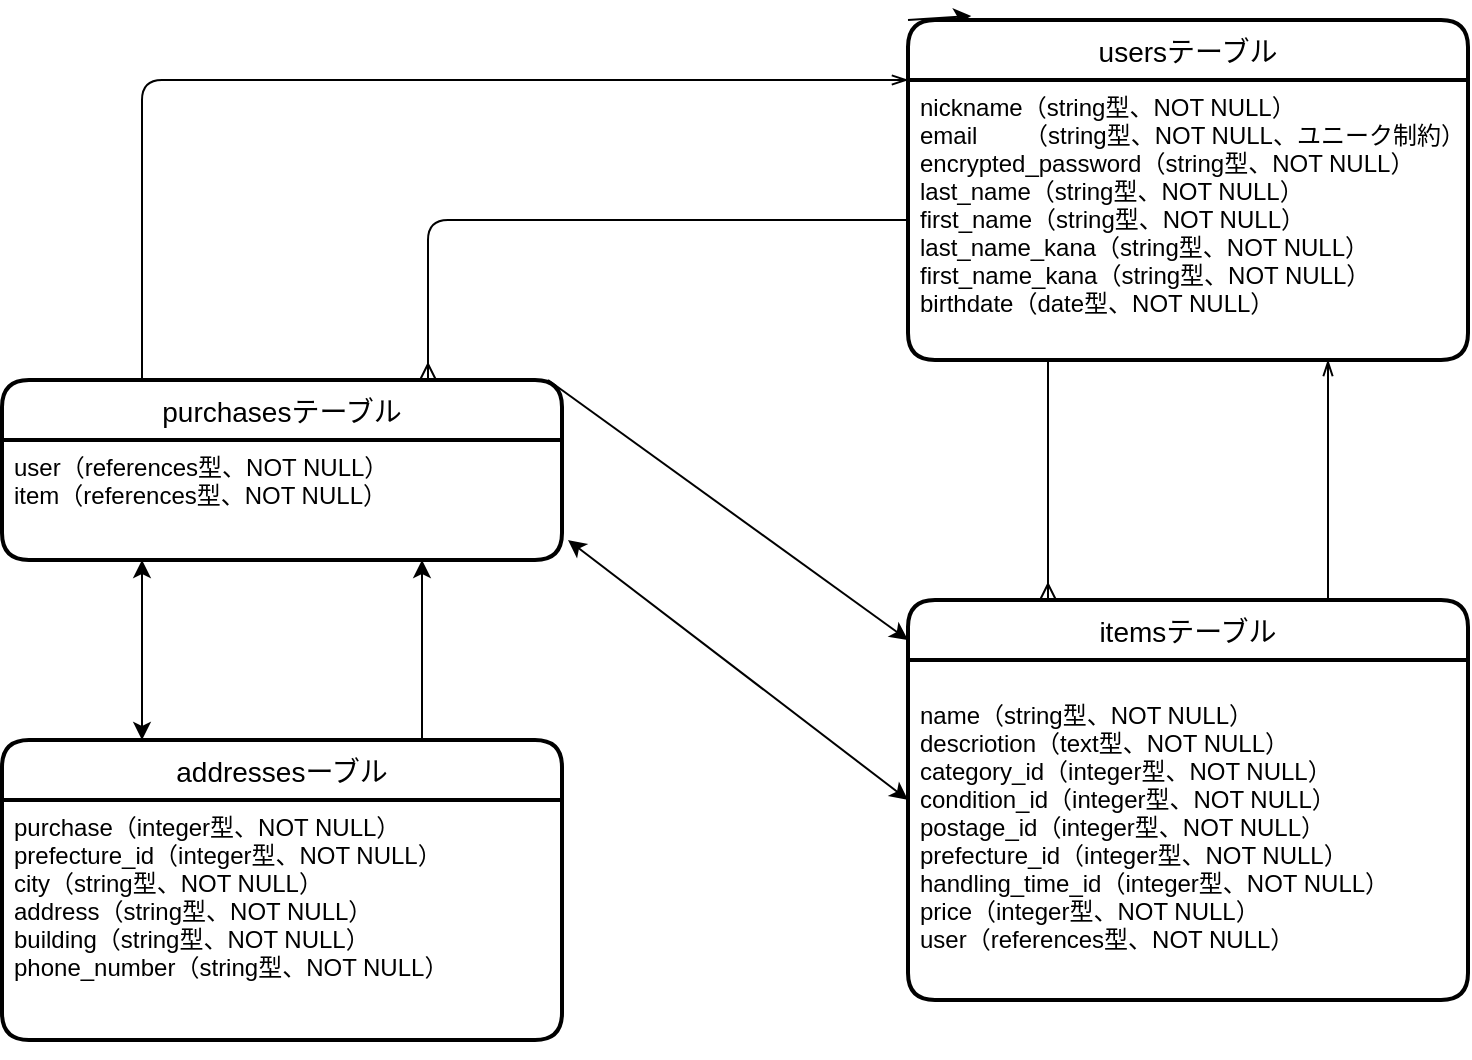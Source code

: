<mxfile>
    <diagram id="r-l1WWd9EUqRO-Gwq25l" name="ページ1">
        <mxGraphModel dx="2311" dy="999" grid="1" gridSize="10" guides="1" tooltips="1" connect="1" arrows="1" fold="1" page="1" pageScale="1" pageWidth="827" pageHeight="1169" background="none" math="0" shadow="0">
            <root>
                <mxCell id="0"/>
                <mxCell id="1" parent="0"/>
                <mxCell id="5" style="edgeStyle=none;html=1;exitX=0;exitY=0;exitDx=0;exitDy=0;exitPerimeter=0;entryX=0.113;entryY=-0.012;entryDx=0;entryDy=0;entryPerimeter=0;" edge="1" parent="1" source="2" target="2">
                    <mxGeometry relative="1" as="geometry">
                        <mxPoint x="20" y="90" as="targetPoint"/>
                    </mxGeometry>
                </mxCell>
                <mxCell id="2" value="usersテーブル" style="swimlane;childLayout=stackLayout;horizontal=1;startSize=30;horizontalStack=0;rounded=1;fontSize=14;fontStyle=0;strokeWidth=2;resizeParent=0;resizeLast=1;shadow=0;dashed=0;align=center;" vertex="1" parent="1">
                    <mxGeometry x="-100" y="40" width="280" height="170" as="geometry"/>
                </mxCell>
                <mxCell id="17" style="edgeStyle=none;html=1;entryX=0.5;entryY=1;entryDx=0;entryDy=0;" edge="1" parent="2" source="3" target="2">
                    <mxGeometry relative="1" as="geometry"/>
                </mxCell>
                <mxCell id="3" value="nickname（string型、NOT NULL）&#10;email       （string型、NOT NULL、ユニーク制約）&#10;encrypted_password（string型、NOT NULL）&#10;last_name（string型、NOT NULL）&#10;first_name（string型、NOT NULL）&#10;last_name_kana（string型、NOT NULL）&#10;first_name_kana（string型、NOT NULL）&#10;birthdate（date型、NOT NULL）" style="align=left;strokeColor=none;fillColor=none;spacingLeft=4;fontSize=12;verticalAlign=top;resizable=0;rotatable=0;part=1;" vertex="1" parent="2">
                    <mxGeometry y="30" width="280" height="140" as="geometry"/>
                </mxCell>
                <mxCell id="39" style="edgeStyle=none;html=1;exitX=0.75;exitY=0;exitDx=0;exitDy=0;entryX=0.75;entryY=1;entryDx=0;entryDy=0;endArrow=openThin;endFill=0;" edge="1" parent="1" source="18" target="3">
                    <mxGeometry relative="1" as="geometry"/>
                </mxCell>
                <mxCell id="18" value="itemsテーブル" style="swimlane;childLayout=stackLayout;horizontal=1;startSize=30;horizontalStack=0;rounded=1;fontSize=14;fontStyle=0;strokeWidth=2;resizeParent=0;resizeLast=1;shadow=0;dashed=0;align=center;" vertex="1" parent="1">
                    <mxGeometry x="-100" y="330" width="280" height="200" as="geometry"/>
                </mxCell>
                <mxCell id="19" style="edgeStyle=none;html=1;entryX=0.5;entryY=1;entryDx=0;entryDy=0;" edge="1" parent="18" source="20" target="18">
                    <mxGeometry relative="1" as="geometry"/>
                </mxCell>
                <mxCell id="20" value="&#10;name（string型、NOT NULL）&#10;descriotion（text型、NOT NULL）&#10;category_id（integer型、NOT NULL）&#10;condition_id（integer型、NOT NULL）&#10;postage_id（integer型、NOT NULL）&#10;prefecture_id（integer型、NOT NULL）&#10;handling_time_id（integer型、NOT NULL）&#10;price（integer型、NOT NULL）&#10;user（references型、NOT NULL）" style="align=left;strokeColor=none;fillColor=none;spacingLeft=4;fontSize=12;verticalAlign=top;resizable=0;rotatable=0;part=1;" vertex="1" parent="18">
                    <mxGeometry y="30" width="280" height="170" as="geometry"/>
                </mxCell>
                <mxCell id="43" style="edgeStyle=none;html=1;exitX=0.25;exitY=0;exitDx=0;exitDy=0;endArrow=openThin;endFill=0;entryX=0;entryY=0;entryDx=0;entryDy=0;" edge="1" parent="1" source="21" target="3">
                    <mxGeometry relative="1" as="geometry">
                        <mxPoint x="-350" y="110" as="targetPoint"/>
                        <Array as="points">
                            <mxPoint x="-483" y="70"/>
                        </Array>
                    </mxGeometry>
                </mxCell>
                <mxCell id="57" style="edgeStyle=none;html=1;exitX=0.975;exitY=0;exitDx=0;exitDy=0;startArrow=none;startFill=0;endArrow=classic;endFill=1;exitPerimeter=0;" edge="1" parent="1" source="21">
                    <mxGeometry relative="1" as="geometry">
                        <mxPoint x="-100" y="350" as="targetPoint"/>
                    </mxGeometry>
                </mxCell>
                <mxCell id="21" value="purchasesテーブル" style="swimlane;childLayout=stackLayout;horizontal=1;startSize=30;horizontalStack=0;rounded=1;fontSize=14;fontStyle=0;strokeWidth=2;resizeParent=0;resizeLast=1;shadow=0;dashed=0;align=center;" vertex="1" parent="1">
                    <mxGeometry x="-553" y="220" width="280" height="90" as="geometry"/>
                </mxCell>
                <mxCell id="22" style="edgeStyle=none;html=1;entryX=0.5;entryY=1;entryDx=0;entryDy=0;" edge="1" parent="21" source="23" target="21">
                    <mxGeometry relative="1" as="geometry"/>
                </mxCell>
                <mxCell id="23" value="user（references型、NOT NULL）&#10;item（references型、NOT NULL）" style="align=left;strokeColor=none;fillColor=none;spacingLeft=4;fontSize=12;verticalAlign=top;resizable=0;rotatable=0;part=1;" vertex="1" parent="21">
                    <mxGeometry y="30" width="280" height="60" as="geometry"/>
                </mxCell>
                <mxCell id="50" style="edgeStyle=none;html=1;exitX=0.75;exitY=0;exitDx=0;exitDy=0;entryX=0.75;entryY=1;entryDx=0;entryDy=0;startArrow=none;startFill=0;endArrow=classic;endFill=1;" edge="1" parent="1" source="30" target="23">
                    <mxGeometry relative="1" as="geometry"/>
                </mxCell>
                <mxCell id="30" value="addressesーブル" style="swimlane;childLayout=stackLayout;horizontal=1;startSize=30;horizontalStack=0;rounded=1;fontSize=14;fontStyle=0;strokeWidth=2;resizeParent=0;resizeLast=1;shadow=0;dashed=0;align=center;" vertex="1" parent="1">
                    <mxGeometry x="-553" y="400" width="280" height="150" as="geometry"/>
                </mxCell>
                <mxCell id="31" style="edgeStyle=none;html=1;entryX=0.5;entryY=1;entryDx=0;entryDy=0;" edge="1" parent="30" source="32" target="30">
                    <mxGeometry relative="1" as="geometry"/>
                </mxCell>
                <mxCell id="32" value="purchase（integer型、NOT NULL）&#10;prefecture_id（integer型、NOT NULL）&#10;city（string型、NOT NULL）&#10;address（string型、NOT NULL）&#10;building（string型、NOT NULL）&#10;phone_number（string型、NOT NULL）" style="align=left;strokeColor=none;fillColor=none;spacingLeft=4;fontSize=12;verticalAlign=top;resizable=0;rotatable=0;part=1;" vertex="1" parent="30">
                    <mxGeometry y="30" width="280" height="120" as="geometry"/>
                </mxCell>
                <mxCell id="37" style="edgeStyle=none;html=1;exitX=0.25;exitY=1;exitDx=0;exitDy=0;entryX=0.25;entryY=0;entryDx=0;entryDy=0;endArrow=ERmany;endFill=0;" edge="1" parent="1" source="3" target="18">
                    <mxGeometry relative="1" as="geometry"/>
                </mxCell>
                <mxCell id="44" style="html=1;exitX=0;exitY=0.5;exitDx=0;exitDy=0;endArrow=ERmany;endFill=0;startArrow=none;startFill=0;" edge="1" parent="1" source="3">
                    <mxGeometry relative="1" as="geometry">
                        <mxPoint x="-340" y="220" as="targetPoint"/>
                        <Array as="points">
                            <mxPoint x="-340" y="140"/>
                        </Array>
                    </mxGeometry>
                </mxCell>
                <mxCell id="49" style="edgeStyle=none;html=1;exitX=0.25;exitY=1;exitDx=0;exitDy=0;entryX=0.25;entryY=0;entryDx=0;entryDy=0;startArrow=classic;startFill=1;endArrow=classic;endFill=1;" edge="1" parent="1" source="23" target="30">
                    <mxGeometry relative="1" as="geometry"/>
                </mxCell>
                <mxCell id="58" style="edgeStyle=none;html=1;startArrow=classic;startFill=1;endArrow=classic;endFill=1;" edge="1" parent="1">
                    <mxGeometry relative="1" as="geometry">
                        <mxPoint x="-270" y="300" as="sourcePoint"/>
                        <mxPoint x="-100" y="430" as="targetPoint"/>
                    </mxGeometry>
                </mxCell>
            </root>
        </mxGraphModel>
    </diagram>
</mxfile>